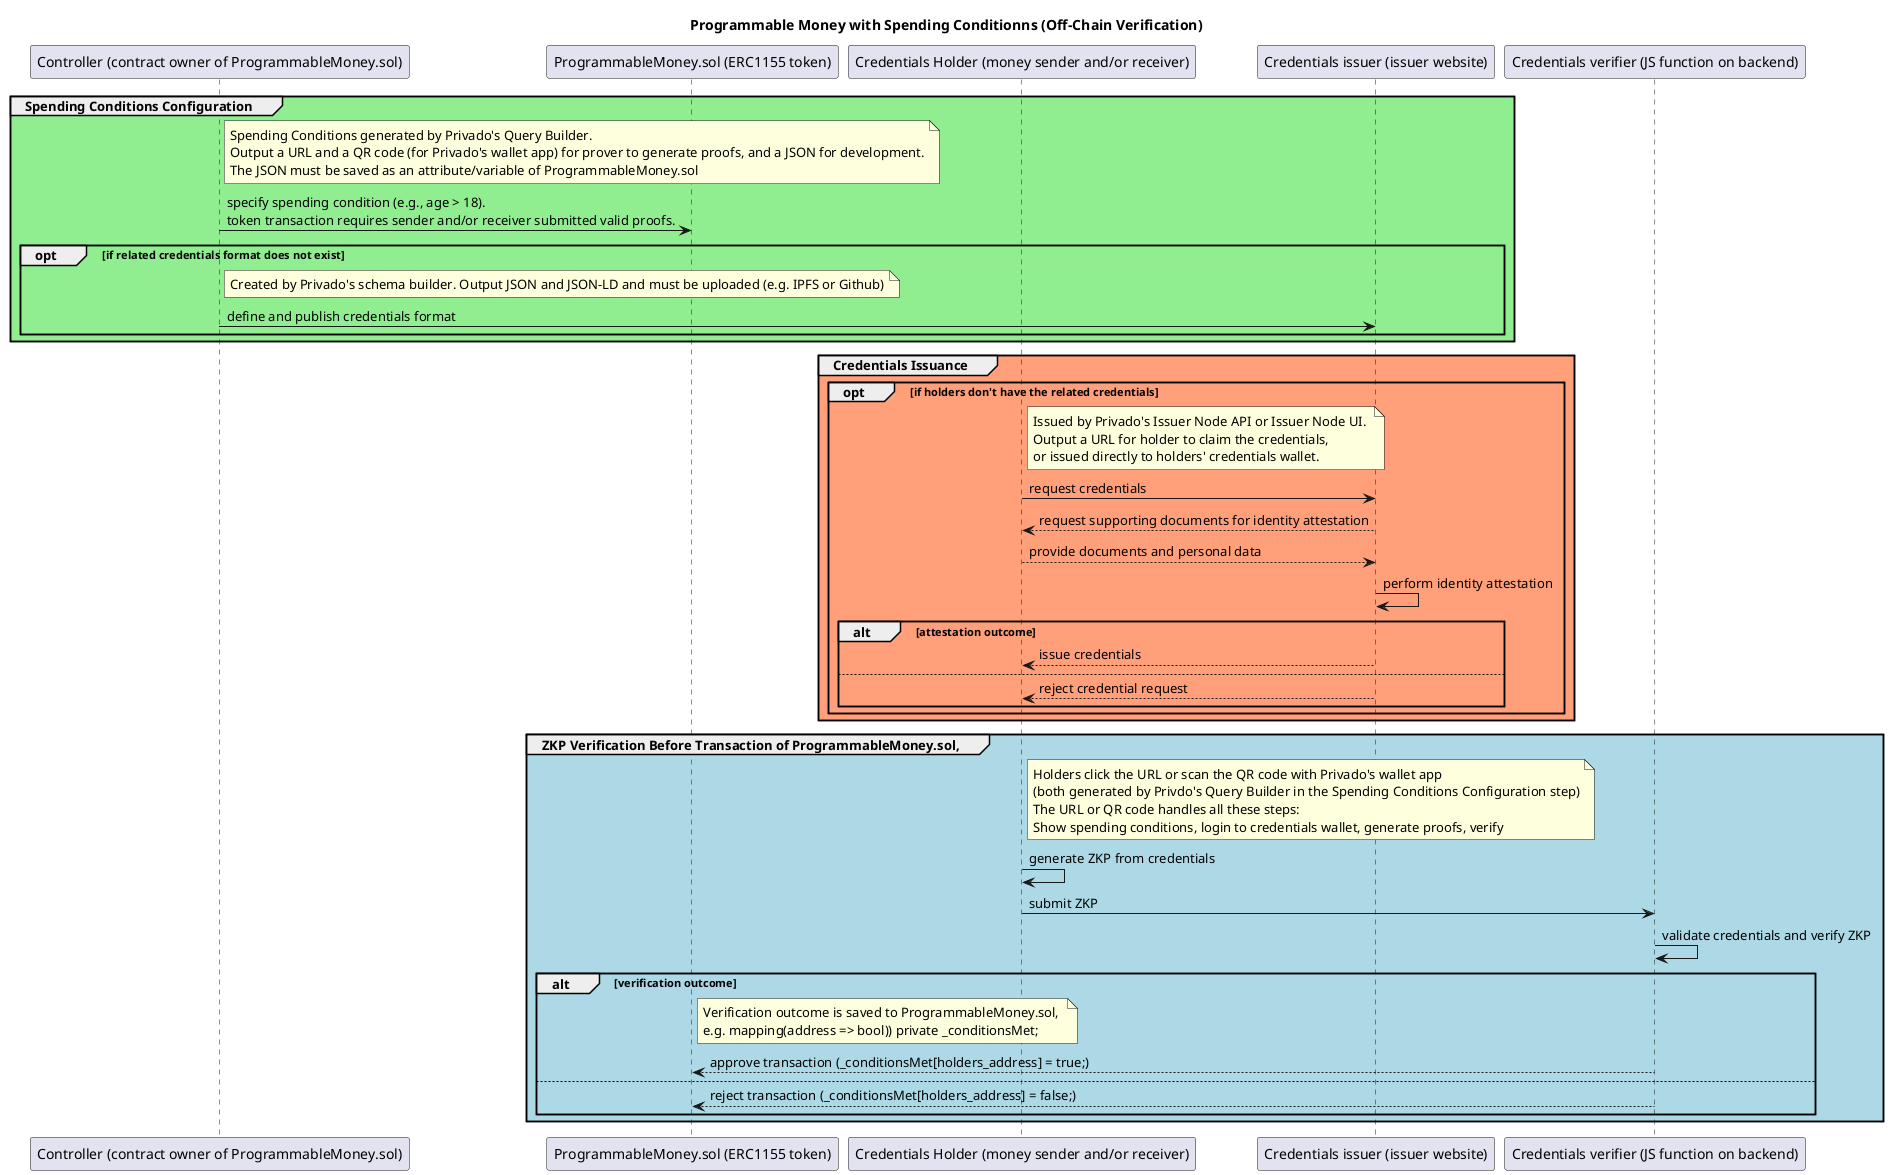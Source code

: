 @startuml
title Programmable Money with Spending Conditionns (Off-Chain Verification)
participant "Controller (contract owner of ProgrammableMoney.sol)" as Controller
participant "ProgrammableMoney.sol (ERC1155 token)" as Money
participant "Credentials Holder (money sender and/or receiver)" as User
participant "Credentials issuer (issuer website)" as Issuer
participant "Credentials verifier (JS function on backend)" as Verifier
' participant "Blockchain" as Blockchain

' --- Configure spending conditions of the money ---
group #lightgreen Spending Conditions Configuration
    note right of Controller: Spending Conditions generated by Privado's Query Builder.\nOutput a URL and a QR code (for Privado's wallet app) for prover to generate proofs, and a JSON for development.\nThe JSON must be saved as an attribute/variable of ProgrammableMoney.sol
    ' https://tools.privado.id/query-builder
    Controller -> Money: specify spending condition (e.g., age > 18). \ntoken transaction requires sender and/or receiver submitted valid proofs.
    opt if related credentials format does not exist
        note right of Controller: Created by Privado's schema builder. Output JSON and JSON-LD and must be uploaded (e.g. IPFS or Github)
        ' https://tools.privado.id/builder
        Controller -> Issuer: define and publish credentials format
        
    end
end

group #lightsalmon Credentials Issuance
    opt if holders don't have the related credentials
        ' --- Credential Request and Issuance Phase ---
        note right of User: Issued by Privado's Issuer Node API or Issuer Node UI. \nOutput a URL for holder to claim the credentials, \nor issued directly to holders' credentials wallet.
        ' https://docs.privado.id/docs/category/issuer-node-api
        ' https://docs.privado.id/docs/category/issuer-node-ui
        ' Demo: https://issuer-demo.privado.id/
        User -> Issuer: request credentials
        Issuer --> User: request supporting documents for identity attestation
        User --> Issuer: provide documents and personal data
        Issuer -> Issuer: perform identity attestation
        alt attestation outcome
            Issuer --> User: issue credentials
        else
            Issuer --> User: reject credential request
        end
    end
end

' --- Transaction Phase ---
group #lightblue ZKP Verification Before Transaction of ProgrammableMoney.sol, 
    note right of User: Holders click the URL or scan the QR code with Privado's wallet app \n(both generated by Privdo's Query Builder in the Spending Conditions Configuration step)\nThe URL or QR code handles all these steps:\nShow spending conditions, login to credentials wallet, generate proofs, verify
    User -> User: generate ZKP from credentials
    User -> Verifier: submit ZKP

    ' --- Proof Verification and Decision ---
    Verifier -> Verifier: validate credentials and verify ZKP
    alt verification outcome
    note right of Money: Verification outcome is saved to ProgrammableMoney.sol, \ne.g. mapping(address => bool)) private _conditionsMet;
        Verifier --> Money: approve transaction (_conditionsMet[holders_address] = true;)
    else
        Verifier --> Money: reject transaction (_conditionsMet[holders_address] = false;)
    end
end

@enduml

